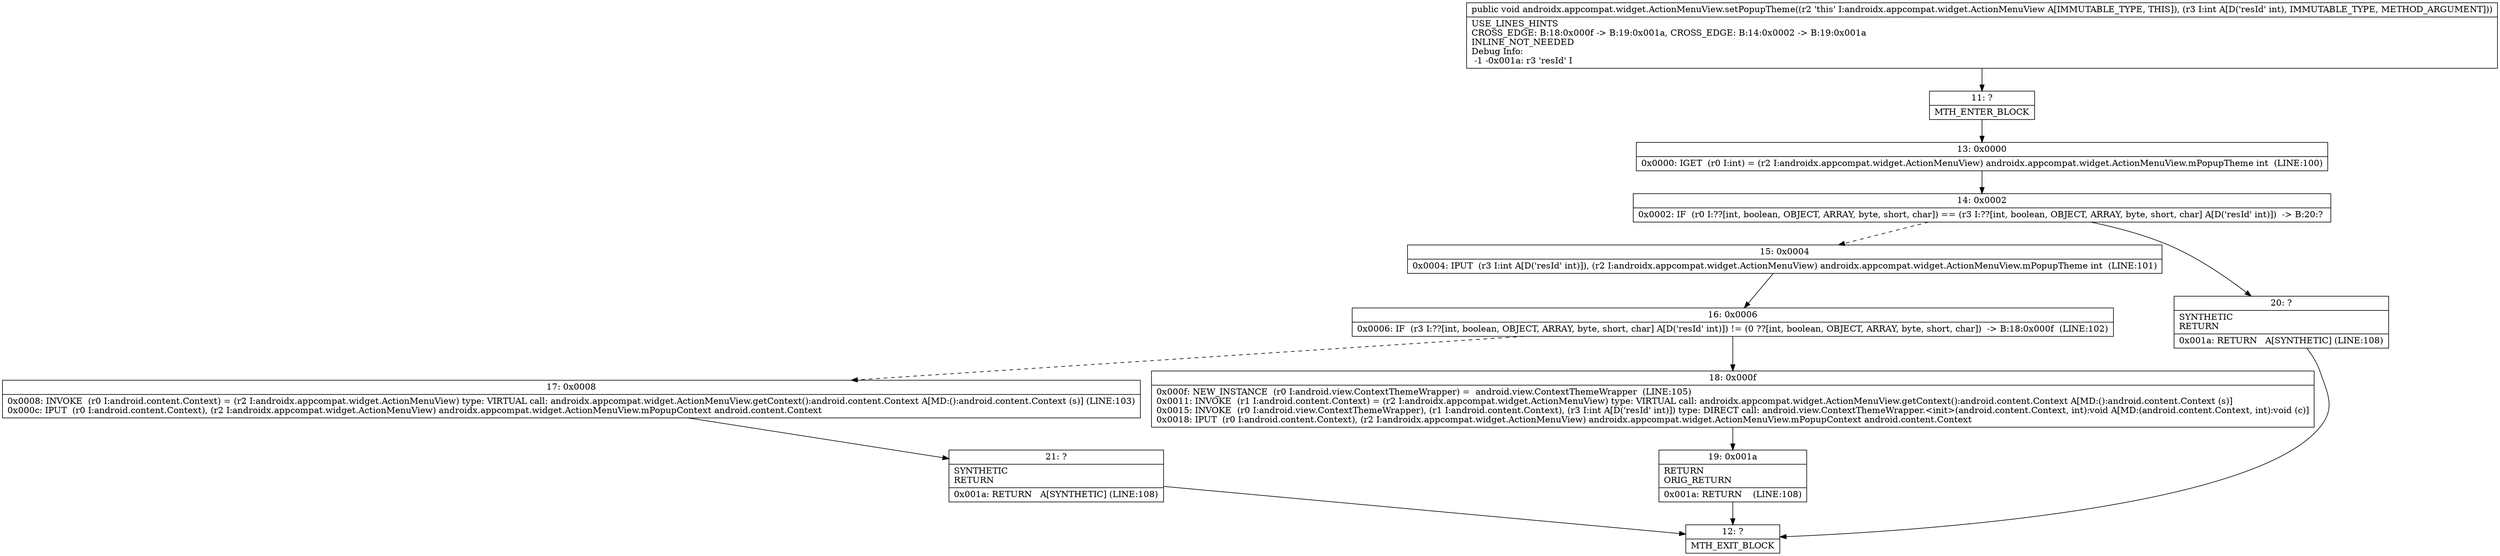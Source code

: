 digraph "CFG forandroidx.appcompat.widget.ActionMenuView.setPopupTheme(I)V" {
Node_11 [shape=record,label="{11\:\ ?|MTH_ENTER_BLOCK\l}"];
Node_13 [shape=record,label="{13\:\ 0x0000|0x0000: IGET  (r0 I:int) = (r2 I:androidx.appcompat.widget.ActionMenuView) androidx.appcompat.widget.ActionMenuView.mPopupTheme int  (LINE:100)\l}"];
Node_14 [shape=record,label="{14\:\ 0x0002|0x0002: IF  (r0 I:??[int, boolean, OBJECT, ARRAY, byte, short, char]) == (r3 I:??[int, boolean, OBJECT, ARRAY, byte, short, char] A[D('resId' int)])  \-\> B:20:? \l}"];
Node_15 [shape=record,label="{15\:\ 0x0004|0x0004: IPUT  (r3 I:int A[D('resId' int)]), (r2 I:androidx.appcompat.widget.ActionMenuView) androidx.appcompat.widget.ActionMenuView.mPopupTheme int  (LINE:101)\l}"];
Node_16 [shape=record,label="{16\:\ 0x0006|0x0006: IF  (r3 I:??[int, boolean, OBJECT, ARRAY, byte, short, char] A[D('resId' int)]) != (0 ??[int, boolean, OBJECT, ARRAY, byte, short, char])  \-\> B:18:0x000f  (LINE:102)\l}"];
Node_17 [shape=record,label="{17\:\ 0x0008|0x0008: INVOKE  (r0 I:android.content.Context) = (r2 I:androidx.appcompat.widget.ActionMenuView) type: VIRTUAL call: androidx.appcompat.widget.ActionMenuView.getContext():android.content.Context A[MD:():android.content.Context (s)] (LINE:103)\l0x000c: IPUT  (r0 I:android.content.Context), (r2 I:androidx.appcompat.widget.ActionMenuView) androidx.appcompat.widget.ActionMenuView.mPopupContext android.content.Context \l}"];
Node_21 [shape=record,label="{21\:\ ?|SYNTHETIC\lRETURN\l|0x001a: RETURN   A[SYNTHETIC] (LINE:108)\l}"];
Node_12 [shape=record,label="{12\:\ ?|MTH_EXIT_BLOCK\l}"];
Node_18 [shape=record,label="{18\:\ 0x000f|0x000f: NEW_INSTANCE  (r0 I:android.view.ContextThemeWrapper) =  android.view.ContextThemeWrapper  (LINE:105)\l0x0011: INVOKE  (r1 I:android.content.Context) = (r2 I:androidx.appcompat.widget.ActionMenuView) type: VIRTUAL call: androidx.appcompat.widget.ActionMenuView.getContext():android.content.Context A[MD:():android.content.Context (s)]\l0x0015: INVOKE  (r0 I:android.view.ContextThemeWrapper), (r1 I:android.content.Context), (r3 I:int A[D('resId' int)]) type: DIRECT call: android.view.ContextThemeWrapper.\<init\>(android.content.Context, int):void A[MD:(android.content.Context, int):void (c)]\l0x0018: IPUT  (r0 I:android.content.Context), (r2 I:androidx.appcompat.widget.ActionMenuView) androidx.appcompat.widget.ActionMenuView.mPopupContext android.content.Context \l}"];
Node_19 [shape=record,label="{19\:\ 0x001a|RETURN\lORIG_RETURN\l|0x001a: RETURN    (LINE:108)\l}"];
Node_20 [shape=record,label="{20\:\ ?|SYNTHETIC\lRETURN\l|0x001a: RETURN   A[SYNTHETIC] (LINE:108)\l}"];
MethodNode[shape=record,label="{public void androidx.appcompat.widget.ActionMenuView.setPopupTheme((r2 'this' I:androidx.appcompat.widget.ActionMenuView A[IMMUTABLE_TYPE, THIS]), (r3 I:int A[D('resId' int), IMMUTABLE_TYPE, METHOD_ARGUMENT]))  | USE_LINES_HINTS\lCROSS_EDGE: B:18:0x000f \-\> B:19:0x001a, CROSS_EDGE: B:14:0x0002 \-\> B:19:0x001a\lINLINE_NOT_NEEDED\lDebug Info:\l  \-1 \-0x001a: r3 'resId' I\l}"];
MethodNode -> Node_11;Node_11 -> Node_13;
Node_13 -> Node_14;
Node_14 -> Node_15[style=dashed];
Node_14 -> Node_20;
Node_15 -> Node_16;
Node_16 -> Node_17[style=dashed];
Node_16 -> Node_18;
Node_17 -> Node_21;
Node_21 -> Node_12;
Node_18 -> Node_19;
Node_19 -> Node_12;
Node_20 -> Node_12;
}

